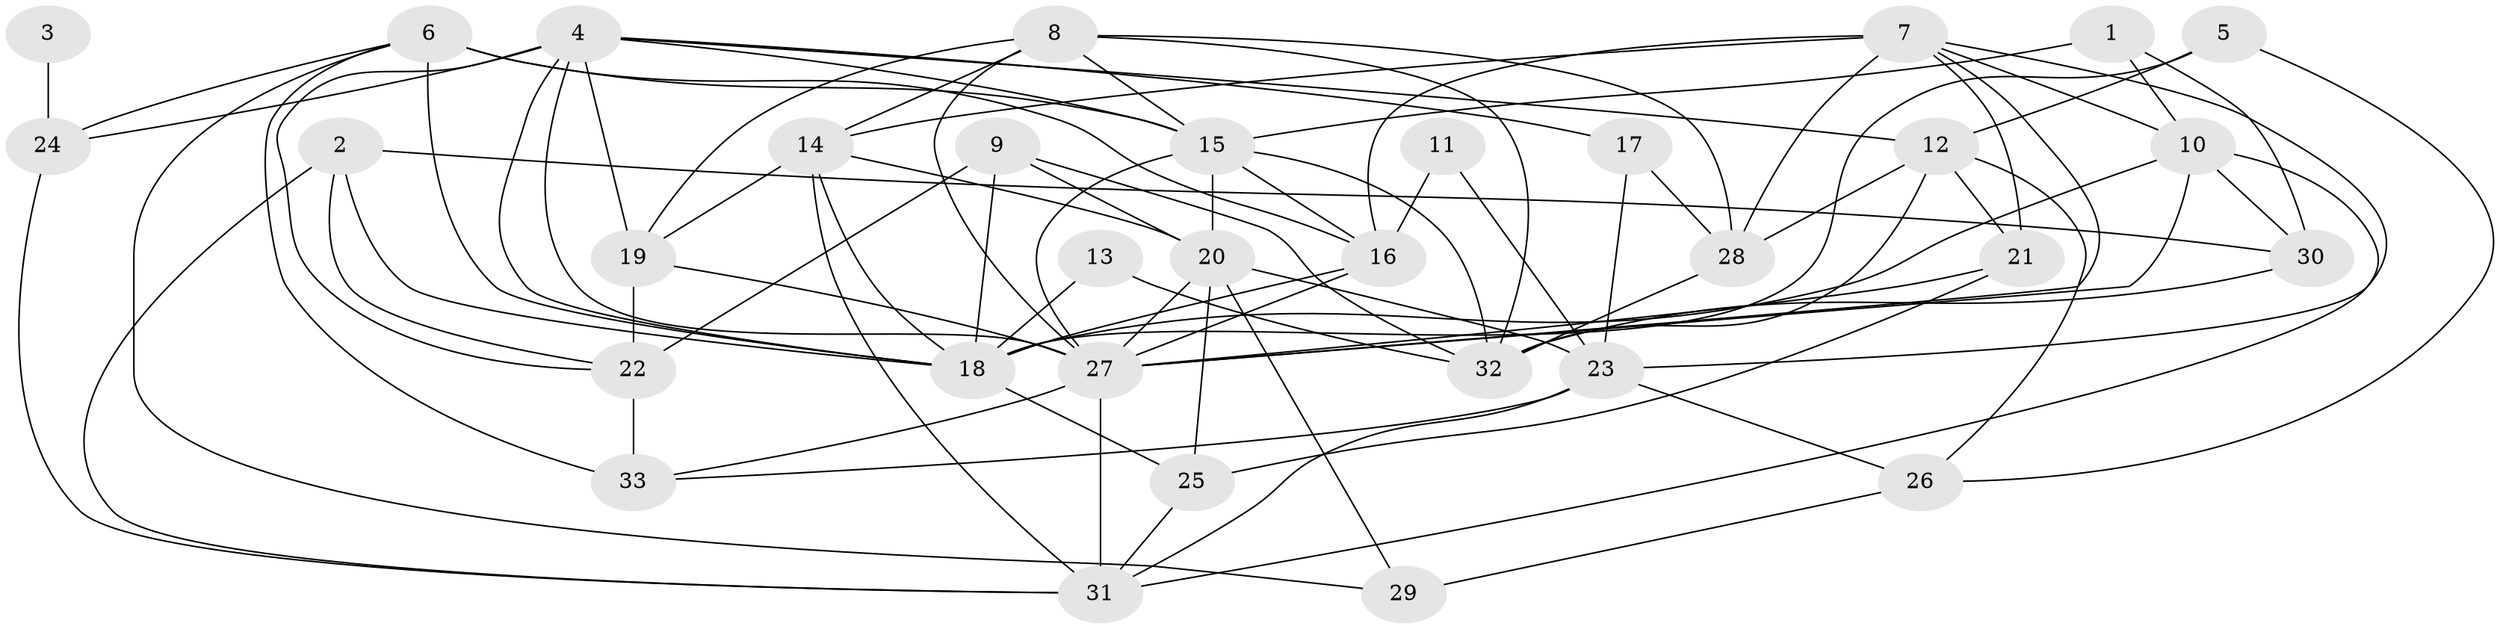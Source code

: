 // original degree distribution, {4: 0.3230769230769231, 3: 0.24615384615384617, 5: 0.18461538461538463, 2: 0.12307692307692308, 6: 0.07692307692307693, 7: 0.03076923076923077, 8: 0.015384615384615385}
// Generated by graph-tools (version 1.1) at 2025/26/03/09/25 03:26:18]
// undirected, 33 vertices, 86 edges
graph export_dot {
graph [start="1"]
  node [color=gray90,style=filled];
  1;
  2;
  3;
  4;
  5;
  6;
  7;
  8;
  9;
  10;
  11;
  12;
  13;
  14;
  15;
  16;
  17;
  18;
  19;
  20;
  21;
  22;
  23;
  24;
  25;
  26;
  27;
  28;
  29;
  30;
  31;
  32;
  33;
  1 -- 10 [weight=1.0];
  1 -- 15 [weight=1.0];
  1 -- 30 [weight=1.0];
  2 -- 18 [weight=1.0];
  2 -- 22 [weight=1.0];
  2 -- 30 [weight=1.0];
  2 -- 31 [weight=1.0];
  3 -- 24 [weight=2.0];
  4 -- 12 [weight=1.0];
  4 -- 15 [weight=1.0];
  4 -- 17 [weight=1.0];
  4 -- 18 [weight=1.0];
  4 -- 19 [weight=1.0];
  4 -- 22 [weight=1.0];
  4 -- 24 [weight=1.0];
  4 -- 27 [weight=1.0];
  5 -- 12 [weight=1.0];
  5 -- 18 [weight=1.0];
  5 -- 26 [weight=1.0];
  6 -- 15 [weight=1.0];
  6 -- 16 [weight=1.0];
  6 -- 18 [weight=2.0];
  6 -- 24 [weight=1.0];
  6 -- 29 [weight=1.0];
  6 -- 33 [weight=1.0];
  7 -- 10 [weight=1.0];
  7 -- 14 [weight=1.0];
  7 -- 16 [weight=1.0];
  7 -- 21 [weight=1.0];
  7 -- 23 [weight=1.0];
  7 -- 27 [weight=1.0];
  7 -- 28 [weight=2.0];
  8 -- 14 [weight=1.0];
  8 -- 15 [weight=1.0];
  8 -- 19 [weight=1.0];
  8 -- 27 [weight=1.0];
  8 -- 28 [weight=1.0];
  8 -- 32 [weight=1.0];
  9 -- 18 [weight=1.0];
  9 -- 20 [weight=1.0];
  9 -- 22 [weight=1.0];
  9 -- 32 [weight=1.0];
  10 -- 18 [weight=1.0];
  10 -- 27 [weight=1.0];
  10 -- 30 [weight=1.0];
  10 -- 31 [weight=1.0];
  11 -- 16 [weight=1.0];
  11 -- 23 [weight=1.0];
  12 -- 21 [weight=1.0];
  12 -- 26 [weight=1.0];
  12 -- 28 [weight=2.0];
  12 -- 32 [weight=1.0];
  13 -- 18 [weight=1.0];
  13 -- 32 [weight=1.0];
  14 -- 18 [weight=1.0];
  14 -- 19 [weight=1.0];
  14 -- 20 [weight=1.0];
  14 -- 31 [weight=1.0];
  15 -- 16 [weight=1.0];
  15 -- 20 [weight=1.0];
  15 -- 27 [weight=1.0];
  15 -- 32 [weight=2.0];
  16 -- 18 [weight=2.0];
  16 -- 27 [weight=1.0];
  17 -- 23 [weight=1.0];
  17 -- 28 [weight=3.0];
  18 -- 25 [weight=1.0];
  19 -- 22 [weight=1.0];
  19 -- 27 [weight=1.0];
  20 -- 23 [weight=1.0];
  20 -- 25 [weight=1.0];
  20 -- 27 [weight=1.0];
  20 -- 29 [weight=2.0];
  21 -- 25 [weight=1.0];
  21 -- 27 [weight=1.0];
  22 -- 33 [weight=1.0];
  23 -- 26 [weight=1.0];
  23 -- 31 [weight=1.0];
  23 -- 33 [weight=1.0];
  24 -- 31 [weight=1.0];
  25 -- 31 [weight=1.0];
  26 -- 29 [weight=1.0];
  27 -- 31 [weight=1.0];
  27 -- 33 [weight=1.0];
  28 -- 32 [weight=1.0];
  30 -- 32 [weight=1.0];
}
